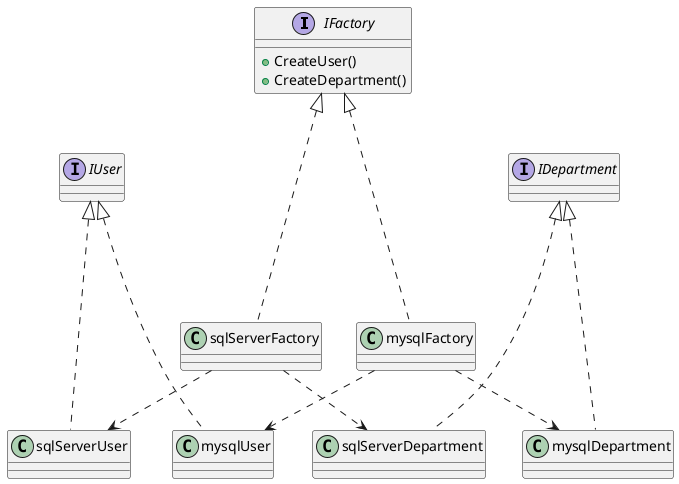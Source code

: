 @startuml
interface IFactory{
+CreateUser()
+CreateDepartment()
}
interface IUser{
}
sqlServerUser..-up-|>IUser
mysqlUser..-up-|>IUser
interface IDepartment{
}
sqlServerDepartment..-up-|>IDepartment
mysqlDepartment..-up-|>IDepartment

sqlServerFactory..>sqlServerUser
sqlServerFactory-up-..|>IFactory
sqlServerFactory..>sqlServerDepartment
mysqlFactory-up-..|>IFactory
mysqlFactory..>mysqlUser
mysqlFactory..>mysqlDepartment

@enduml